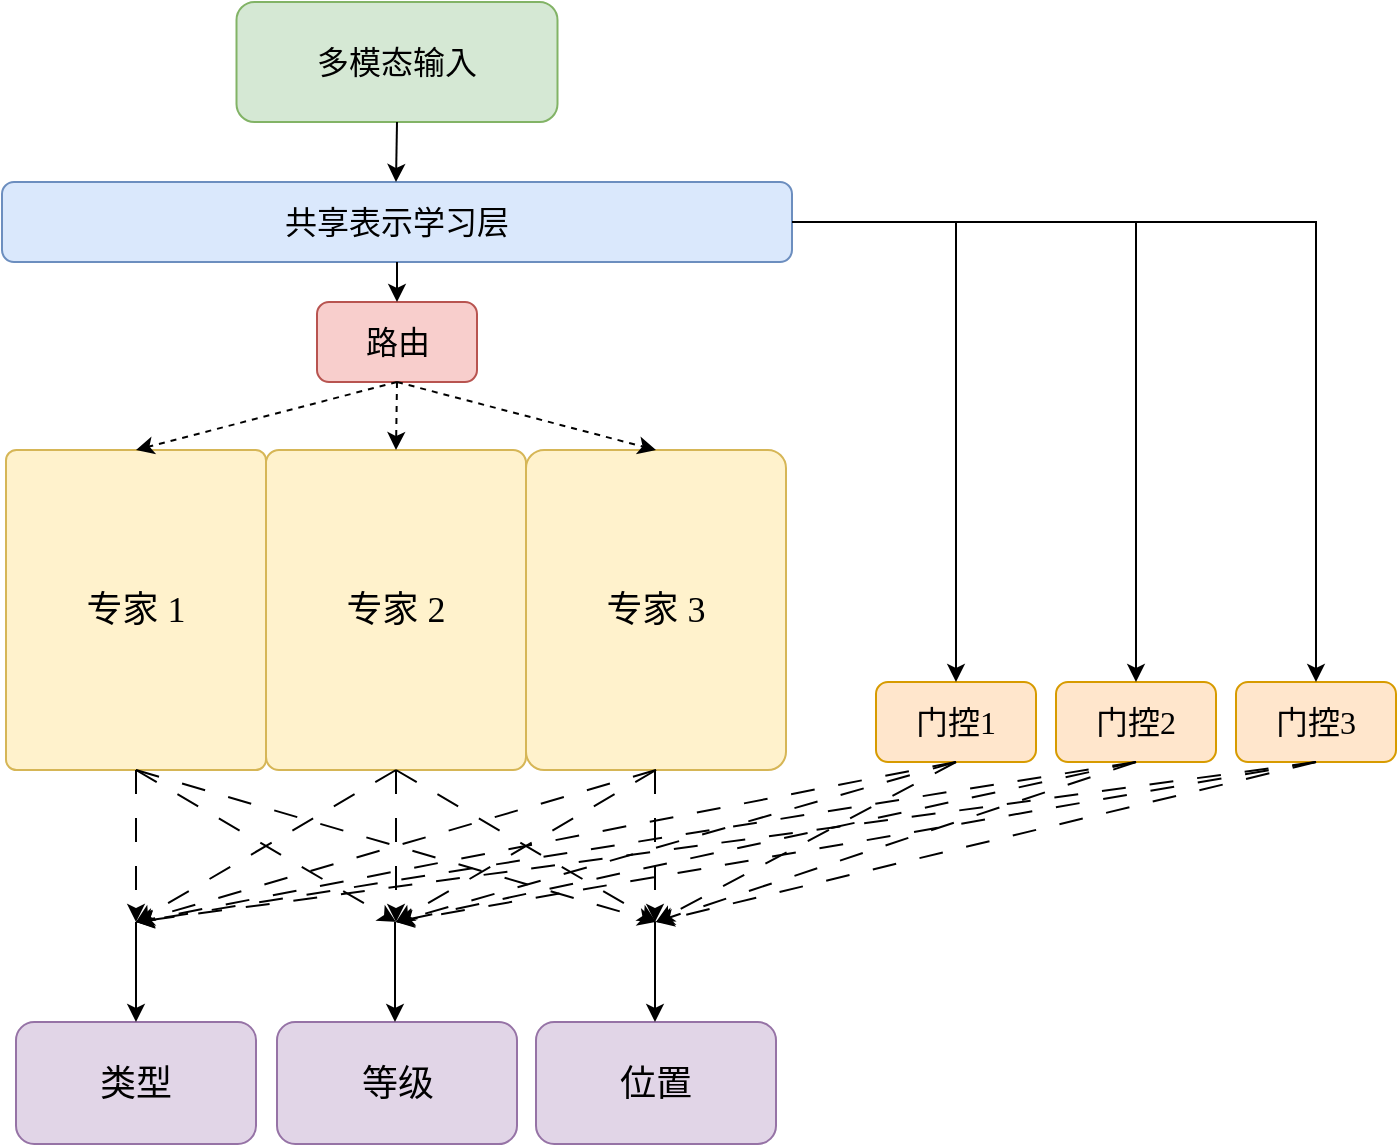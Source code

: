 <mxfile version="26.3.0">
  <diagram name="第 1 页" id="xCTyEMLdGCaIyefQZ2F_">
    <mxGraphModel dx="976" dy="671" grid="1" gridSize="10" guides="1" tooltips="1" connect="1" arrows="1" fold="1" page="1" pageScale="1" pageWidth="827" pageHeight="1169" math="0" shadow="0">
      <root>
        <mxCell id="0" />
        <mxCell id="1" parent="0" />
        <mxCell id="YIstWTecRNFxvellkJOl-6" value="&lt;font size=&quot;3&quot; face=&quot;Times New Roman&quot;&gt;共享表示学习层&lt;/font&gt;" style="rounded=1;whiteSpace=wrap;html=1;fillColor=#dae8fc;strokeColor=#6c8ebf;" vertex="1" parent="1">
          <mxGeometry x="183" y="240" width="395" height="40" as="geometry" />
        </mxCell>
        <mxCell id="YIstWTecRNFxvellkJOl-7" value="&lt;font face=&quot;Times New Roman&quot; style=&quot;font-size: 18px;&quot;&gt;专家 1&lt;/font&gt;" style="rounded=1;whiteSpace=wrap;html=1;fillColor=#fff2cc;strokeColor=#d6b656;arcSize=4;" vertex="1" parent="1">
          <mxGeometry x="185" y="374" width="130" height="160" as="geometry" />
        </mxCell>
        <mxCell id="YIstWTecRNFxvellkJOl-8" value="&lt;font face=&quot;Times New Roman&quot; style=&quot;font-size: 18px;&quot;&gt;专家 2&lt;/font&gt;" style="rounded=1;whiteSpace=wrap;html=1;fillColor=#fff2cc;strokeColor=#d6b656;arcSize=5;" vertex="1" parent="1">
          <mxGeometry x="315" y="374" width="130" height="160" as="geometry" />
        </mxCell>
        <mxCell id="YIstWTecRNFxvellkJOl-9" value="&lt;span style=&quot;font-family: &amp;quot;Times New Roman&amp;quot;; font-size: 18px;&quot;&gt;专家 3&lt;/span&gt;" style="rounded=1;whiteSpace=wrap;html=1;fillColor=#fff2cc;strokeColor=#d6b656;arcSize=7;" vertex="1" parent="1">
          <mxGeometry x="445" y="374" width="130" height="160" as="geometry" />
        </mxCell>
        <mxCell id="YIstWTecRNFxvellkJOl-11" value="&lt;font size=&quot;3&quot; face=&quot;Times New Roman&quot;&gt;多模态输入&lt;/font&gt;" style="rounded=1;whiteSpace=wrap;html=1;fillColor=#d5e8d4;strokeColor=#82b366;" vertex="1" parent="1">
          <mxGeometry x="300.25" y="150" width="160.5" height="60" as="geometry" />
        </mxCell>
        <mxCell id="YIstWTecRNFxvellkJOl-12" value="" style="endArrow=classic;html=1;rounded=0;exitX=0.5;exitY=1;exitDx=0;exitDy=0;" edge="1" parent="1">
          <mxGeometry width="50" height="50" relative="1" as="geometry">
            <mxPoint x="380.5" y="210" as="sourcePoint" />
            <mxPoint x="380" y="240" as="targetPoint" />
          </mxGeometry>
        </mxCell>
        <mxCell id="YIstWTecRNFxvellkJOl-13" value="&lt;font size=&quot;3&quot; face=&quot;Times New Roman&quot;&gt;路由&lt;/font&gt;" style="rounded=1;whiteSpace=wrap;html=1;fillColor=#f8cecc;strokeColor=#b85450;" vertex="1" parent="1">
          <mxGeometry x="340.5" y="300" width="80" height="40" as="geometry" />
        </mxCell>
        <mxCell id="YIstWTecRNFxvellkJOl-15" value="&lt;font face=&quot;Times New Roman&quot; style=&quot;font-size: 18px;&quot;&gt;类型&lt;/font&gt;" style="rounded=1;whiteSpace=wrap;html=1;fillColor=#e1d5e7;strokeColor=#9673a6;" vertex="1" parent="1">
          <mxGeometry x="190" y="660" width="120" height="61" as="geometry" />
        </mxCell>
        <mxCell id="YIstWTecRNFxvellkJOl-16" value="&lt;font face=&quot;Times New Roman&quot; style=&quot;font-size: 18px;&quot;&gt;等级&lt;/font&gt;" style="rounded=1;whiteSpace=wrap;html=1;fillColor=#e1d5e7;strokeColor=#9673a6;" vertex="1" parent="1">
          <mxGeometry x="320.5" y="660" width="120" height="61" as="geometry" />
        </mxCell>
        <mxCell id="YIstWTecRNFxvellkJOl-17" value="&lt;font face=&quot;Times New Roman&quot; style=&quot;font-size: 18px;&quot;&gt;位置&lt;/font&gt;" style="rounded=1;whiteSpace=wrap;html=1;fillColor=#e1d5e7;strokeColor=#9673a6;" vertex="1" parent="1">
          <mxGeometry x="450" y="660" width="120" height="61" as="geometry" />
        </mxCell>
        <mxCell id="YIstWTecRNFxvellkJOl-24" value="" style="endArrow=classic;html=1;rounded=0;exitX=0.5;exitY=1;exitDx=0;exitDy=0;entryX=0.5;entryY=0;entryDx=0;entryDy=0;" edge="1" parent="1" source="YIstWTecRNFxvellkJOl-6" target="YIstWTecRNFxvellkJOl-13">
          <mxGeometry width="50" height="50" relative="1" as="geometry">
            <mxPoint x="390" y="470" as="sourcePoint" />
            <mxPoint x="440" y="420" as="targetPoint" />
          </mxGeometry>
        </mxCell>
        <mxCell id="YIstWTecRNFxvellkJOl-25" value="" style="endArrow=classic;html=1;rounded=0;exitX=0.5;exitY=1;exitDx=0;exitDy=0;entryX=0.5;entryY=0;entryDx=0;entryDy=0;dashed=1;" edge="1" parent="1" source="YIstWTecRNFxvellkJOl-13" target="YIstWTecRNFxvellkJOl-7">
          <mxGeometry width="50" height="50" relative="1" as="geometry">
            <mxPoint x="380" y="350" as="sourcePoint" />
            <mxPoint x="380" y="420" as="targetPoint" />
          </mxGeometry>
        </mxCell>
        <mxCell id="YIstWTecRNFxvellkJOl-26" value="" style="endArrow=classic;html=1;rounded=0;exitX=0.5;exitY=1;exitDx=0;exitDy=0;entryX=0.5;entryY=0;entryDx=0;entryDy=0;dashed=1;" edge="1" parent="1" source="YIstWTecRNFxvellkJOl-13" target="YIstWTecRNFxvellkJOl-8">
          <mxGeometry width="50" height="50" relative="1" as="geometry">
            <mxPoint x="391" y="350" as="sourcePoint" />
            <mxPoint x="260" y="384" as="targetPoint" />
          </mxGeometry>
        </mxCell>
        <mxCell id="YIstWTecRNFxvellkJOl-27" value="" style="endArrow=classic;html=1;rounded=0;exitX=0.5;exitY=1;exitDx=0;exitDy=0;entryX=0.5;entryY=0;entryDx=0;entryDy=0;dashed=1;" edge="1" parent="1" source="YIstWTecRNFxvellkJOl-13" target="YIstWTecRNFxvellkJOl-9">
          <mxGeometry width="50" height="50" relative="1" as="geometry">
            <mxPoint x="391" y="350" as="sourcePoint" />
            <mxPoint x="390" y="384" as="targetPoint" />
          </mxGeometry>
        </mxCell>
        <mxCell id="YIstWTecRNFxvellkJOl-28" value="&lt;font size=&quot;3&quot; face=&quot;Times New Roman&quot;&gt;门控1&lt;/font&gt;" style="rounded=1;whiteSpace=wrap;html=1;fillColor=#ffe6cc;strokeColor=#d79b00;" vertex="1" parent="1">
          <mxGeometry x="620" y="490" width="80" height="40" as="geometry" />
        </mxCell>
        <mxCell id="YIstWTecRNFxvellkJOl-29" value="&lt;font size=&quot;3&quot; face=&quot;Times New Roman&quot;&gt;门控2&lt;/font&gt;" style="rounded=1;whiteSpace=wrap;html=1;fillColor=#ffe6cc;strokeColor=#d79b00;" vertex="1" parent="1">
          <mxGeometry x="710" y="490" width="80" height="40" as="geometry" />
        </mxCell>
        <mxCell id="YIstWTecRNFxvellkJOl-30" value="&lt;font size=&quot;3&quot; face=&quot;Times New Roman&quot;&gt;门控3&lt;/font&gt;" style="rounded=1;whiteSpace=wrap;html=1;fillColor=#ffe6cc;strokeColor=#d79b00;" vertex="1" parent="1">
          <mxGeometry x="800" y="490" width="80" height="40" as="geometry" />
        </mxCell>
        <mxCell id="YIstWTecRNFxvellkJOl-31" value="" style="endArrow=classic;html=1;rounded=0;exitX=1;exitY=0.5;exitDx=0;exitDy=0;entryX=0.5;entryY=0;entryDx=0;entryDy=0;" edge="1" parent="1" source="YIstWTecRNFxvellkJOl-6" target="YIstWTecRNFxvellkJOl-28">
          <mxGeometry width="50" height="50" relative="1" as="geometry">
            <mxPoint x="390" y="470" as="sourcePoint" />
            <mxPoint x="440" y="420" as="targetPoint" />
            <Array as="points">
              <mxPoint x="660" y="260" />
            </Array>
          </mxGeometry>
        </mxCell>
        <mxCell id="YIstWTecRNFxvellkJOl-32" value="" style="endArrow=classic;html=1;rounded=0;entryX=0.5;entryY=0;entryDx=0;entryDy=0;" edge="1" parent="1" target="YIstWTecRNFxvellkJOl-29">
          <mxGeometry width="50" height="50" relative="1" as="geometry">
            <mxPoint x="660" y="260" as="sourcePoint" />
            <mxPoint x="530" y="420" as="targetPoint" />
            <Array as="points">
              <mxPoint x="750" y="260" />
            </Array>
          </mxGeometry>
        </mxCell>
        <mxCell id="YIstWTecRNFxvellkJOl-33" value="" style="endArrow=classic;html=1;rounded=0;entryX=0.5;entryY=0;entryDx=0;entryDy=0;" edge="1" parent="1" target="YIstWTecRNFxvellkJOl-30">
          <mxGeometry width="50" height="50" relative="1" as="geometry">
            <mxPoint x="750" y="260" as="sourcePoint" />
            <mxPoint x="840" y="376" as="targetPoint" />
            <Array as="points">
              <mxPoint x="840" y="260" />
            </Array>
          </mxGeometry>
        </mxCell>
        <mxCell id="YIstWTecRNFxvellkJOl-36" value="" style="endArrow=classic;html=1;rounded=0;exitX=0.5;exitY=1;exitDx=0;exitDy=0;dashed=1;dashPattern=12 12;" edge="1" parent="1" source="YIstWTecRNFxvellkJOl-7">
          <mxGeometry width="50" height="50" relative="1" as="geometry">
            <mxPoint x="460" y="580" as="sourcePoint" />
            <mxPoint x="250" y="610" as="targetPoint" />
          </mxGeometry>
        </mxCell>
        <mxCell id="YIstWTecRNFxvellkJOl-37" value="" style="endArrow=classic;html=1;rounded=0;exitX=0.5;exitY=1;exitDx=0;exitDy=0;dashed=1;dashPattern=12 12;" edge="1" parent="1" source="YIstWTecRNFxvellkJOl-28">
          <mxGeometry width="50" height="50" relative="1" as="geometry">
            <mxPoint x="460" y="580" as="sourcePoint" />
            <mxPoint x="250" y="610" as="targetPoint" />
          </mxGeometry>
        </mxCell>
        <mxCell id="YIstWTecRNFxvellkJOl-38" value="" style="endArrow=classic;html=1;rounded=0;exitX=0.5;exitY=1;exitDx=0;exitDy=0;dashed=1;dashPattern=12 12;" edge="1" parent="1">
          <mxGeometry width="50" height="50" relative="1" as="geometry">
            <mxPoint x="380" y="534" as="sourcePoint" />
            <mxPoint x="380" y="610" as="targetPoint" />
          </mxGeometry>
        </mxCell>
        <mxCell id="YIstWTecRNFxvellkJOl-39" value="" style="endArrow=classic;html=1;rounded=0;exitX=0.5;exitY=1;exitDx=0;exitDy=0;dashed=1;dashPattern=12 12;" edge="1" parent="1" source="YIstWTecRNFxvellkJOl-28">
          <mxGeometry width="50" height="50" relative="1" as="geometry">
            <mxPoint x="670" y="540" as="sourcePoint" />
            <mxPoint x="380" y="610" as="targetPoint" />
          </mxGeometry>
        </mxCell>
        <mxCell id="YIstWTecRNFxvellkJOl-40" value="" style="endArrow=classic;html=1;rounded=0;exitX=0.5;exitY=1;exitDx=0;exitDy=0;dashed=1;dashPattern=12 12;" edge="1" parent="1">
          <mxGeometry width="50" height="50" relative="1" as="geometry">
            <mxPoint x="509.5" y="534" as="sourcePoint" />
            <mxPoint x="509.5" y="610" as="targetPoint" />
          </mxGeometry>
        </mxCell>
        <mxCell id="YIstWTecRNFxvellkJOl-41" value="" style="endArrow=classic;html=1;rounded=0;exitX=0.5;exitY=1;exitDx=0;exitDy=0;dashed=1;dashPattern=12 12;" edge="1" parent="1" source="YIstWTecRNFxvellkJOl-28">
          <mxGeometry width="50" height="50" relative="1" as="geometry">
            <mxPoint x="670" y="540" as="sourcePoint" />
            <mxPoint x="510" y="610" as="targetPoint" />
          </mxGeometry>
        </mxCell>
        <mxCell id="YIstWTecRNFxvellkJOl-42" value="" style="endArrow=classic;html=1;rounded=0;exitX=0.5;exitY=1;exitDx=0;exitDy=0;dashed=1;dashPattern=12 12;" edge="1" parent="1" source="YIstWTecRNFxvellkJOl-29">
          <mxGeometry width="50" height="50" relative="1" as="geometry">
            <mxPoint x="670" y="540" as="sourcePoint" />
            <mxPoint x="250" y="610" as="targetPoint" />
          </mxGeometry>
        </mxCell>
        <mxCell id="YIstWTecRNFxvellkJOl-43" value="" style="endArrow=classic;html=1;rounded=0;exitX=0.5;exitY=1;exitDx=0;exitDy=0;dashed=1;dashPattern=12 12;" edge="1" parent="1" source="YIstWTecRNFxvellkJOl-29">
          <mxGeometry width="50" height="50" relative="1" as="geometry">
            <mxPoint x="760" y="540" as="sourcePoint" />
            <mxPoint x="380" y="610" as="targetPoint" />
          </mxGeometry>
        </mxCell>
        <mxCell id="YIstWTecRNFxvellkJOl-44" value="" style="endArrow=classic;html=1;rounded=0;exitX=0.5;exitY=1;exitDx=0;exitDy=0;dashed=1;dashPattern=12 12;" edge="1" parent="1" source="YIstWTecRNFxvellkJOl-29">
          <mxGeometry width="50" height="50" relative="1" as="geometry">
            <mxPoint x="670" y="540" as="sourcePoint" />
            <mxPoint x="510" y="610" as="targetPoint" />
          </mxGeometry>
        </mxCell>
        <mxCell id="YIstWTecRNFxvellkJOl-45" value="" style="endArrow=classic;html=1;rounded=0;exitX=0.5;exitY=1;exitDx=0;exitDy=0;dashed=1;dashPattern=12 12;" edge="1" parent="1" source="YIstWTecRNFxvellkJOl-30">
          <mxGeometry width="50" height="50" relative="1" as="geometry">
            <mxPoint x="760" y="540" as="sourcePoint" />
            <mxPoint x="510" y="610" as="targetPoint" />
          </mxGeometry>
        </mxCell>
        <mxCell id="YIstWTecRNFxvellkJOl-46" value="" style="endArrow=classic;html=1;rounded=0;exitX=0.5;exitY=1;exitDx=0;exitDy=0;dashed=1;dashPattern=12 12;" edge="1" parent="1" source="YIstWTecRNFxvellkJOl-30">
          <mxGeometry width="50" height="50" relative="1" as="geometry">
            <mxPoint x="760" y="570" as="sourcePoint" />
            <mxPoint x="380" y="610" as="targetPoint" />
          </mxGeometry>
        </mxCell>
        <mxCell id="YIstWTecRNFxvellkJOl-48" value="" style="endArrow=classic;html=1;rounded=0;exitX=0.5;exitY=1;exitDx=0;exitDy=0;dashed=1;dashPattern=12 12;" edge="1" parent="1" source="YIstWTecRNFxvellkJOl-30">
          <mxGeometry width="50" height="50" relative="1" as="geometry">
            <mxPoint x="850" y="540" as="sourcePoint" />
            <mxPoint x="250" y="610" as="targetPoint" />
          </mxGeometry>
        </mxCell>
        <mxCell id="YIstWTecRNFxvellkJOl-49" value="" style="endArrow=classic;html=1;rounded=0;entryX=0.5;entryY=0;entryDx=0;entryDy=0;" edge="1" parent="1" target="YIstWTecRNFxvellkJOl-15">
          <mxGeometry width="50" height="50" relative="1" as="geometry">
            <mxPoint x="250" y="610" as="sourcePoint" />
            <mxPoint x="520" y="560" as="targetPoint" />
          </mxGeometry>
        </mxCell>
        <mxCell id="YIstWTecRNFxvellkJOl-50" value="" style="endArrow=classic;html=1;rounded=0;entryX=0.5;entryY=0;entryDx=0;entryDy=0;" edge="1" parent="1">
          <mxGeometry width="50" height="50" relative="1" as="geometry">
            <mxPoint x="379.5" y="610" as="sourcePoint" />
            <mxPoint x="379.5" y="660" as="targetPoint" />
          </mxGeometry>
        </mxCell>
        <mxCell id="YIstWTecRNFxvellkJOl-51" value="" style="endArrow=classic;html=1;rounded=0;entryX=0.5;entryY=0;entryDx=0;entryDy=0;" edge="1" parent="1">
          <mxGeometry width="50" height="50" relative="1" as="geometry">
            <mxPoint x="509.5" y="610" as="sourcePoint" />
            <mxPoint x="509.5" y="660" as="targetPoint" />
          </mxGeometry>
        </mxCell>
        <mxCell id="YIstWTecRNFxvellkJOl-52" value="" style="endArrow=classic;html=1;rounded=0;exitX=0.5;exitY=1;exitDx=0;exitDy=0;dashed=1;dashPattern=12 12;" edge="1" parent="1" source="YIstWTecRNFxvellkJOl-7">
          <mxGeometry width="50" height="50" relative="1" as="geometry">
            <mxPoint x="260" y="544" as="sourcePoint" />
            <mxPoint x="380" y="610" as="targetPoint" />
          </mxGeometry>
        </mxCell>
        <mxCell id="YIstWTecRNFxvellkJOl-53" value="" style="endArrow=classic;html=1;rounded=0;exitX=0.5;exitY=1;exitDx=0;exitDy=0;dashed=1;dashPattern=12 12;" edge="1" parent="1" source="YIstWTecRNFxvellkJOl-7">
          <mxGeometry width="50" height="50" relative="1" as="geometry">
            <mxPoint x="260" y="544" as="sourcePoint" />
            <mxPoint x="510" y="610" as="targetPoint" />
          </mxGeometry>
        </mxCell>
        <mxCell id="YIstWTecRNFxvellkJOl-54" value="" style="endArrow=classic;html=1;rounded=0;exitX=0.5;exitY=1;exitDx=0;exitDy=0;dashed=1;dashPattern=12 12;" edge="1" parent="1" source="YIstWTecRNFxvellkJOl-8">
          <mxGeometry width="50" height="50" relative="1" as="geometry">
            <mxPoint x="390" y="544" as="sourcePoint" />
            <mxPoint x="250" y="610" as="targetPoint" />
          </mxGeometry>
        </mxCell>
        <mxCell id="YIstWTecRNFxvellkJOl-55" value="" style="endArrow=classic;html=1;rounded=0;exitX=0.5;exitY=1;exitDx=0;exitDy=0;dashed=1;dashPattern=12 12;" edge="1" parent="1" source="YIstWTecRNFxvellkJOl-8">
          <mxGeometry width="50" height="50" relative="1" as="geometry">
            <mxPoint x="390" y="544" as="sourcePoint" />
            <mxPoint x="510" y="610" as="targetPoint" />
          </mxGeometry>
        </mxCell>
        <mxCell id="YIstWTecRNFxvellkJOl-56" value="" style="endArrow=classic;html=1;rounded=0;exitX=0.5;exitY=1;exitDx=0;exitDy=0;dashed=1;dashPattern=12 12;" edge="1" parent="1" source="YIstWTecRNFxvellkJOl-9">
          <mxGeometry width="50" height="50" relative="1" as="geometry">
            <mxPoint x="390" y="544" as="sourcePoint" />
            <mxPoint x="380" y="610" as="targetPoint" />
          </mxGeometry>
        </mxCell>
        <mxCell id="YIstWTecRNFxvellkJOl-57" value="" style="endArrow=classic;html=1;rounded=0;exitX=0.5;exitY=1;exitDx=0;exitDy=0;dashed=1;dashPattern=12 12;" edge="1" parent="1" source="YIstWTecRNFxvellkJOl-9">
          <mxGeometry width="50" height="50" relative="1" as="geometry">
            <mxPoint x="520" y="544" as="sourcePoint" />
            <mxPoint x="250" y="610" as="targetPoint" />
          </mxGeometry>
        </mxCell>
      </root>
    </mxGraphModel>
  </diagram>
</mxfile>
